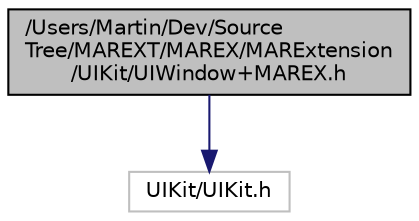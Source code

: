 digraph "/Users/Martin/Dev/SourceTree/MAREXT/MAREX/MARExtension/UIKit/UIWindow+MAREX.h"
{
  edge [fontname="Helvetica",fontsize="10",labelfontname="Helvetica",labelfontsize="10"];
  node [fontname="Helvetica",fontsize="10",shape=record];
  Node0 [label="/Users/Martin/Dev/Source\lTree/MAREXT/MAREX/MARExtension\l/UIKit/UIWindow+MAREX.h",height=0.2,width=0.4,color="black", fillcolor="grey75", style="filled", fontcolor="black"];
  Node0 -> Node1 [color="midnightblue",fontsize="10",style="solid"];
  Node1 [label="UIKit/UIKit.h",height=0.2,width=0.4,color="grey75", fillcolor="white", style="filled"];
}
